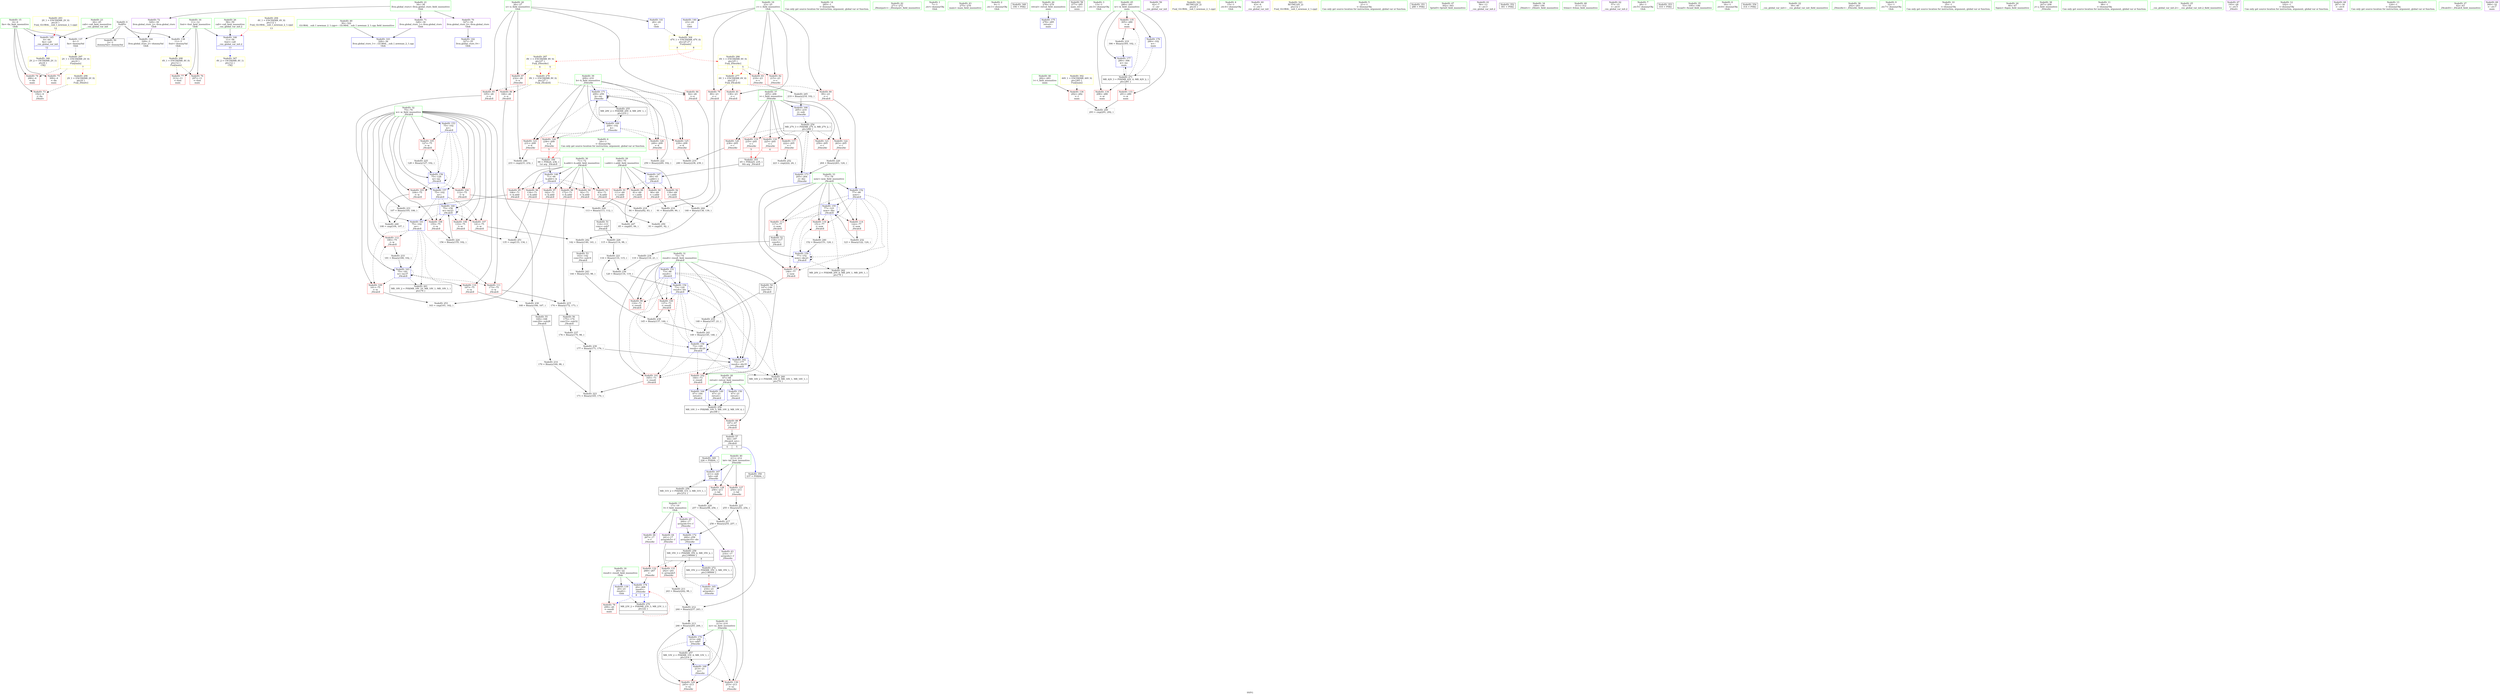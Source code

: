 digraph "SVFG" {
	label="SVFG";

	Node0x556abfb1ab50 [shape=record,color=grey,label="{NodeID: 0\nNullPtr}"];
	Node0x556abfb1ab50 -> Node0x556abfb2d7e0[style=solid];
	Node0x556abfb1ab50 -> Node0x556abfb32f80[style=solid];
	Node0x556abfb1ab50 -> Node0x556abfb33050[style=solid];
	Node0x556abfb1ab50 -> Node0x556abfb33650[style=solid];
	Node0x556abfb51b10 [shape=record,color=yellow,style=double,label="{NodeID: 346\n2V_2 = CSCHI(MR_2V_1)\npts\{6 \}\nCS[]}"];
	Node0x556abfb2cea0 [shape=record,color=red,label="{NodeID: 97\n162\<--71\n\<--k.addr\n_Z4calcll\n}"];
	Node0x556abfb2cea0 -> Node0x556abfb3c060[style=solid];
	Node0x556abfb2a6c0 [shape=record,color=green,label="{NodeID: 14\n285\<--1\n\<--dummyObj\nCan only get source location for instruction, argument, global var or function.}"];
	Node0x556abfb4ceb0 [shape=record,color=yellow,style=double,label="{NodeID: 277\n6V_1 = ENCHI(MR_6V_0)\npts\{25 \}\nFun[_Z4calcll]}"];
	Node0x556abfb4ceb0 -> Node0x556abfb2f030[style=dashed];
	Node0x556abfb4ceb0 -> Node0x556abfb2f100[style=dashed];
	Node0x556abfb4ceb0 -> Node0x556abfb2f1d0[style=dashed];
	Node0x556abfb2c9e0 [shape=record,color=red,label="{NodeID: 111\n173\<--75\n\<--w\n_Z4calcll\n}"];
	Node0x556abfb2c9e0 -> Node0x556abfb38760[style=solid];
	Node0x556abfb2b460 [shape=record,color=green,label="{NodeID: 28\n67\<--68\nretval\<--retval_field_insensitive\n_Z4calcll\n}"];
	Node0x556abfb2b460 -> Node0x556abfb2f780[style=solid];
	Node0x556abfb2b460 -> Node0x556abfb33a90[style=solid];
	Node0x556abfb2b460 -> Node0x556abfb33b60[style=solid];
	Node0x556abfb2b460 -> Node0x556abfb346c0[style=solid];
	Node0x556abfb325c0 [shape=record,color=red,label="{NodeID: 125\n239\<--209\n\<--k\n_Z4workv\n}"];
	Node0x556abfb325c0 -> Node0x556abfb30c60[style=solid];
	Node0x556abfb2c050 [shape=record,color=green,label="{NodeID: 42\n271\<--272\n_Z6outputv\<--_Z6outputv_field_insensitive\n}"];
	Node0x556abfb391e0 [shape=record,color=grey,label="{NodeID: 222\n250 = Binary(249, 102, )\n}"];
	Node0x556abfb391e0 -> Node0x556abfb34c70[style=solid];
	Node0x556abfb33150 [shape=record,color=blue,label="{NodeID: 139\n20\<--21\nresult\<--\nGlob }"];
	Node0x556abfb33150 -> Node0x556abfb4a590[style=dashed];
	Node0x556abfb2dcf0 [shape=record,color=black,label="{NodeID: 56\n175\<--174\nconv33\<--sub32\n_Z4calcll\n}"];
	Node0x556abfb2dcf0 -> Node0x556abfb3a860[style=solid];
	Node0x556abfb3a6e0 [shape=record,color=grey,label="{NodeID: 236\n120 = Binary(116, 119, )\n}"];
	Node0x556abfb3a6e0 -> Node0x556abfb33ea0[style=solid];
	Node0x556abfb33dd0 [shape=record,color=blue,label="{NodeID: 153\n75\<--102\nw\<--\n_Z4calcll\n}"];
	Node0x556abfb33dd0 -> Node0x556abfb2d380[style=dashed];
	Node0x556abfb33dd0 -> Node0x556abfb2d450[style=dashed];
	Node0x556abfb33dd0 -> Node0x556abfb2d520[style=dashed];
	Node0x556abfb33dd0 -> Node0x556abfb34040[style=dashed];
	Node0x556abfb33dd0 -> Node0x556abfb34110[style=dashed];
	Node0x556abfb2e850 [shape=record,color=purple,label="{NodeID: 70\n327\<--34\nllvm.global_ctors_0\<--llvm.global_ctors\nGlob }"];
	Node0x556abfb2e850 -> Node0x556abfb33450[style=solid];
	Node0x556abfb3bbe0 [shape=record,color=grey,label="{NodeID: 250\n93 = cmp(91, 92, )\n}"];
	Node0x556abfb34930 [shape=record,color=blue,label="{NodeID: 167\n211\<--226\nbd\<--call\n_Z4workv\n}"];
	Node0x556abfb34930 -> Node0x556abfb32760[style=dashed];
	Node0x556abfb34930 -> Node0x556abfb32830[style=dashed];
	Node0x556abfb34930 -> Node0x556abfb45b90[style=dashed];
	Node0x556abfb2f440 [shape=record,color=red,label="{NodeID: 84\n82\<--26\n\<--n\n_Z4calcll\n}"];
	Node0x556abfb2f440 -> Node0x556abfb38be0[style=solid];
	Node0x556abfb292b0 [shape=record,color=green,label="{NodeID: 1\n7\<--1\n.str\<--dummyObj\nGlob }"];
	Node0x556abfb51c70 [shape=record,color=yellow,style=double,label="{NodeID: 347\n4V_2 = CSCHI(MR_4V_1)\npts\{12 \}\nCS[]}"];
	Node0x556abfb2cf70 [shape=record,color=red,label="{NodeID: 98\n172\<--71\n\<--k.addr\n_Z4calcll\n}"];
	Node0x556abfb2cf70 -> Node0x556abfb38760[style=solid];
	Node0x556abfb2a7c0 [shape=record,color=green,label="{NodeID: 15\n4\<--6\nfin\<--fin_field_insensitive\nGlob }"];
	Node0x556abfb2a7c0 -> Node0x556abfb2eb50[style=solid];
	Node0x556abfb2a7c0 -> Node0x556abfb2ec20[style=solid];
	Node0x556abfb2a7c0 -> Node0x556abfb2ecf0[style=solid];
	Node0x556abfb2a7c0 -> Node0x556abfb32f80[style=solid];
	Node0x556abfb2a7c0 -> Node0x556abfb33750[style=solid];
	Node0x556abfb4cfc0 [shape=record,color=yellow,style=double,label="{NodeID: 278\n8V_1 = ENCHI(MR_8V_0)\npts\{27 \}\nFun[_Z4calcll]}"];
	Node0x556abfb4cfc0 -> Node0x556abfb2f440[style=dashed];
	Node0x556abfb4cfc0 -> Node0x556abfb2f510[style=dashed];
	Node0x556abfb4cfc0 -> Node0x556abfb2f5e0[style=dashed];
	Node0x556abfb2cab0 [shape=record,color=red,label="{NodeID: 112\n180\<--75\n\<--w\n_Z4calcll\n}"];
	Node0x556abfb2cab0 -> Node0x556abfb3a260[style=solid];
	Node0x556abfb2b530 [shape=record,color=green,label="{NodeID: 29\n69\<--70\ni.addr\<--i.addr_field_insensitive\n_Z4calcll\n}"];
	Node0x556abfb2b530 -> Node0x556abfb2f850[style=solid];
	Node0x556abfb2b530 -> Node0x556abfb2f920[style=solid];
	Node0x556abfb2b530 -> Node0x556abfb2f9f0[style=solid];
	Node0x556abfb2b530 -> Node0x556abfb2fac0[style=solid];
	Node0x556abfb2b530 -> Node0x556abfb338f0[style=solid];
	Node0x556abfb32690 [shape=record,color=red,label="{NodeID: 126\n249\<--209\n\<--k\n_Z4workv\n}"];
	Node0x556abfb32690 -> Node0x556abfb391e0[style=solid];
	Node0x556abfb2c150 [shape=record,color=green,label="{NodeID: 43\n275\<--276\nmain\<--main_field_insensitive\n}"];
	Node0x556abfb39360 [shape=record,color=grey,label="{NodeID: 223\n171 = Binary(165, 170, )\n}"];
	Node0x556abfb39360 -> Node0x556abfb3ab60[style=solid];
	Node0x556abfb33250 [shape=record,color=blue,label="{NodeID: 140\n23\<--24\nc\<--\nGlob }"];
	Node0x556abfb33250 -> Node0x556abfb4e770[style=dashed];
	Node0x556abfb2ddc0 [shape=record,color=black,label="{NodeID: 57\n64\<--187\n_Z4calcll_ret\<--\n_Z4calcll\n|{<s0>4|<s1>5}}"];
	Node0x556abfb2ddc0:s0 -> Node0x556abfb61050[style=solid,color=blue];
	Node0x556abfb2ddc0:s1 -> Node0x556abfb61240[style=solid,color=blue];
	Node0x556abfb3a860 [shape=record,color=grey,label="{NodeID: 237\n176 = Binary(175, 98, )\n}"];
	Node0x556abfb3a860 -> Node0x556abfb3ab60[style=solid];
	Node0x556abfb33ea0 [shape=record,color=blue,label="{NodeID: 154\n73\<--120\nresult\<--div\n_Z4calcll\n}"];
	Node0x556abfb33ea0 -> Node0x556abfb2d040[style=dashed];
	Node0x556abfb33ea0 -> Node0x556abfb2d110[style=dashed];
	Node0x556abfb33ea0 -> Node0x556abfb2d1e0[style=dashed];
	Node0x556abfb33ea0 -> Node0x556abfb2d2b0[style=dashed];
	Node0x556abfb33ea0 -> Node0x556abfb33ea0[style=dashed];
	Node0x556abfb33ea0 -> Node0x556abfb341e0[style=dashed];
	Node0x556abfb33ea0 -> Node0x556abfb34520[style=dashed];
	Node0x556abfb33ea0 -> Node0x556abfb46f90[style=dashed];
	Node0x556abfb2e950 [shape=record,color=purple,label="{NodeID: 71\n328\<--34\nllvm.global_ctors_1\<--llvm.global_ctors\nGlob }"];
	Node0x556abfb2e950 -> Node0x556abfb33550[style=solid];
	Node0x556abfb3bd60 [shape=record,color=grey,label="{NodeID: 251\n135 = cmp(133, 134, )\n}"];
	Node0x556abfb34a00 [shape=record,color=blue,label="{NodeID: 168\n213\<--21\nxs\<--\n_Z4workv\n}"];
	Node0x556abfb34a00 -> Node0x556abfb32900[style=dashed];
	Node0x556abfb34a00 -> Node0x556abfb329d0[style=dashed];
	Node0x556abfb34a00 -> Node0x556abfb34ba0[style=dashed];
	Node0x556abfb34a00 -> Node0x556abfb46090[style=dashed];
	Node0x556abfb2f510 [shape=record,color=red,label="{NodeID: 85\n105\<--26\n\<--n\n_Z4calcll\n}"];
	Node0x556abfb2f510 -> Node0x556abfb39f60[style=solid];
	Node0x556abfb29340 [shape=record,color=green,label="{NodeID: 2\n9\<--1\n.str.1\<--dummyObj\nGlob }"];
	Node0x556abfb60f50 [shape=record,color=black,label="{NodeID: 348\n194 = PHI()\n}"];
	Node0x556abfb2d040 [shape=record,color=red,label="{NodeID: 99\n110\<--73\n\<--result\n_Z4calcll\n}"];
	Node0x556abfb2d040 -> Node0x556abfb39060[style=solid];
	Node0x556abfb2a8c0 [shape=record,color=green,label="{NodeID: 16\n11\<--12\nfout\<--fout_field_insensitive\nGlob }"];
	Node0x556abfb2a8c0 -> Node0x556abfb2edc0[style=solid];
	Node0x556abfb2a8c0 -> Node0x556abfb2ee90[style=solid];
	Node0x556abfb2a8c0 -> Node0x556abfb33050[style=solid];
	Node0x556abfb2a8c0 -> Node0x556abfb33820[style=solid];
	Node0x556abfb2cb80 [shape=record,color=red,label="{NodeID: 113\n117\<--77\n\<--now\n_Z4calcll\n}"];
	Node0x556abfb2cb80 -> Node0x556abfb2d9b0[style=solid];
	Node0x556abfb2b600 [shape=record,color=green,label="{NodeID: 30\n71\<--72\nk.addr\<--k.addr_field_insensitive\n_Z4calcll\n}"];
	Node0x556abfb2b600 -> Node0x556abfb2fb90[style=solid];
	Node0x556abfb2b600 -> Node0x556abfb2fc60[style=solid];
	Node0x556abfb2b600 -> Node0x556abfb2fd30[style=solid];
	Node0x556abfb2b600 -> Node0x556abfb2cdd0[style=solid];
	Node0x556abfb2b600 -> Node0x556abfb2cea0[style=solid];
	Node0x556abfb2b600 -> Node0x556abfb2cf70[style=solid];
	Node0x556abfb2b600 -> Node0x556abfb339c0[style=solid];
	Node0x556abfb4dd10 [shape=record,color=yellow,style=double,label="{NodeID: 293\n2V_1 = ENCHI(MR_2V_0)\npts\{6 \}\nFun[_GLOBAL__sub_I_newman_2_1.cpp]|{<s0>12}}"];
	Node0x556abfb4dd10:s0 -> Node0x556abfb33750[style=dashed,color=red];
	Node0x556abfb30c60 [shape=record,color=grey,label="{NodeID: 210\n240 = Binary(238, 239, )\n}"];
	Node0x556abfb32760 [shape=record,color=red,label="{NodeID: 127\n254\<--211\n\<--bd\n_Z4workv\n}"];
	Node0x556abfb32760 -> Node0x556abfb39960[style=solid];
	Node0x556abfb2c250 [shape=record,color=green,label="{NodeID: 44\n278\<--279\nretval\<--retval_field_insensitive\nmain\n}"];
	Node0x556abfb2c250 -> Node0x556abfb34fb0[style=solid];
	Node0x556abfb394e0 [shape=record,color=grey,label="{NodeID: 224\n156 = Binary(155, 102, )\n}"];
	Node0x556abfb394e0 -> Node0x556abfb34380[style=solid];
	Node0x556abfb33350 [shape=record,color=blue,label="{NodeID: 141\n26\<--24\nn\<--\nGlob }"];
	Node0x556abfb33350 -> Node0x556abfb4e770[style=dashed];
	Node0x556abfb2de90 [shape=record,color=black,label="{NodeID: 58\n277\<--285\nmain_ret\<--\nmain\n}"];
	Node0x556abfb3a9e0 [shape=record,color=grey,label="{NodeID: 238\n145 = Binary(137, 144, )\n}"];
	Node0x556abfb3a9e0 -> Node0x556abfb3ae60[style=solid];
	Node0x556abfb33f70 [shape=record,color=blue,label="{NodeID: 155\n77\<--123\nnow\<--dec\n_Z4calcll\n}"];
	Node0x556abfb33f70 -> Node0x556abfb2cb80[style=dashed];
	Node0x556abfb33f70 -> Node0x556abfb2cc50[style=dashed];
	Node0x556abfb33f70 -> Node0x556abfb31e20[style=dashed];
	Node0x556abfb33f70 -> Node0x556abfb31eb0[style=dashed];
	Node0x556abfb33f70 -> Node0x556abfb33f70[style=dashed];
	Node0x556abfb33f70 -> Node0x556abfb342b0[style=dashed];
	Node0x556abfb33f70 -> Node0x556abfb47990[style=dashed];
	Node0x556abfb2ea50 [shape=record,color=purple,label="{NodeID: 72\n329\<--34\nllvm.global_ctors_2\<--llvm.global_ctors\nGlob }"];
	Node0x556abfb2ea50 -> Node0x556abfb33650[style=solid];
	Node0x556abfb3bee0 [shape=record,color=grey,label="{NodeID: 252\n223 = cmp(222, 24, )\n}"];
	Node0x556abfb34ad0 [shape=record,color=blue,label="{NodeID: 169\n209\<--102\nk\<--\n_Z4workv\n}"];
	Node0x556abfb34ad0 -> Node0x556abfb32420[style=dashed];
	Node0x556abfb34ad0 -> Node0x556abfb324f0[style=dashed];
	Node0x556abfb34ad0 -> Node0x556abfb325c0[style=dashed];
	Node0x556abfb34ad0 -> Node0x556abfb32690[style=dashed];
	Node0x556abfb34ad0 -> Node0x556abfb34c70[style=dashed];
	Node0x556abfb34ad0 -> Node0x556abfb45690[style=dashed];
	Node0x556abfb2f5e0 [shape=record,color=red,label="{NodeID: 86\n166\<--26\n\<--n\n_Z4calcll\n}"];
	Node0x556abfb2f5e0 -> Node0x556abfb39de0[style=solid];
	Node0x556abfb295f0 [shape=record,color=green,label="{NodeID: 3\n13\<--1\n.str.3\<--dummyObj\nGlob }"];
	Node0x556abfb61050 [shape=record,color=black,label="{NodeID: 349\n226 = PHI(64, )\n}"];
	Node0x556abfb61050 -> Node0x556abfb34930[style=solid];
	Node0x556abfb2d110 [shape=record,color=red,label="{NodeID: 100\n137\<--73\n\<--result\n_Z4calcll\n}"];
	Node0x556abfb2d110 -> Node0x556abfb3a9e0[style=solid];
	Node0x556abfb2a9c0 [shape=record,color=green,label="{NodeID: 17\n17\<--19\nf\<--f_field_insensitive\nGlob }"];
	Node0x556abfb2a9c0 -> Node0x556abfb2e2a0[style=solid];
	Node0x556abfb2a9c0 -> Node0x556abfb2e370[style=solid];
	Node0x556abfb2a9c0 -> Node0x556abfb2e440[style=solid];
	Node0x556abfb2a9c0 -> Node0x556abfb2e510[style=solid];
	Node0x556abfb2cc50 [shape=record,color=red,label="{NodeID: 114\n122\<--77\n\<--now\n_Z4calcll\n}"];
	Node0x556abfb2cc50 -> Node0x556abfb3a0e0[style=solid];
	Node0x556abfb2b6d0 [shape=record,color=green,label="{NodeID: 31\n73\<--74\nresult\<--result_field_insensitive\n_Z4calcll\n}"];
	Node0x556abfb2b6d0 -> Node0x556abfb2d040[style=solid];
	Node0x556abfb2b6d0 -> Node0x556abfb2d110[style=solid];
	Node0x556abfb2b6d0 -> Node0x556abfb2d1e0[style=solid];
	Node0x556abfb2b6d0 -> Node0x556abfb2d2b0[style=solid];
	Node0x556abfb2b6d0 -> Node0x556abfb33c30[style=solid];
	Node0x556abfb2b6d0 -> Node0x556abfb33ea0[style=solid];
	Node0x556abfb2b6d0 -> Node0x556abfb341e0[style=solid];
	Node0x556abfb2b6d0 -> Node0x556abfb34520[style=solid];
	Node0x556abfb4de20 [shape=record,color=yellow,style=double,label="{NodeID: 294\n4V_1 = ENCHI(MR_4V_0)\npts\{12 \}\nFun[_GLOBAL__sub_I_newman_2_1.cpp]|{<s0>13}}"];
	Node0x556abfb4de20:s0 -> Node0x556abfb33820[style=dashed,color=red];
	Node0x556abfb38160 [shape=record,color=grey,label="{NodeID: 211\n243 = Binary(242, 98, )\n}"];
	Node0x556abfb38160 -> Node0x556abfb382e0[style=solid];
	Node0x556abfb32830 [shape=record,color=red,label="{NodeID: 128\n256\<--211\n\<--bd\n_Z4workv\n}"];
	Node0x556abfb32830 -> Node0x556abfb39c60[style=solid];
	Node0x556abfb2c320 [shape=record,color=green,label="{NodeID: 45\n280\<--281\nw\<--w_field_insensitive\nmain\n}"];
	Node0x556abfb2c320 -> Node0x556abfb32c40[style=solid];
	Node0x556abfb2c320 -> Node0x556abfb32d10[style=solid];
	Node0x556abfb2c320 -> Node0x556abfb32de0[style=solid];
	Node0x556abfb2c320 -> Node0x556abfb35080[style=solid];
	Node0x556abfb2c320 -> Node0x556abfb35150[style=solid];
	Node0x556abfb39660 [shape=record,color=grey,label="{NodeID: 225\n128 = Binary(127, 102, )\n}"];
	Node0x556abfb39660 -> Node0x556abfb34040[style=solid];
	Node0x556abfb33450 [shape=record,color=blue,label="{NodeID: 142\n327\<--35\nllvm.global_ctors_0\<--\nGlob }"];
	Node0x556abfb2df60 [shape=record,color=purple,label="{NodeID: 59\n42\<--7\n\<--.str\n__cxx_global_var_init\n}"];
	Node0x556abfb501d0 [shape=record,color=yellow,style=double,label="{NodeID: 322\nRETMU(2V_2)\npts\{6 \}\nFun[_GLOBAL__sub_I_newman_2_1.cpp]}"];
	Node0x556abfb3ab60 [shape=record,color=grey,label="{NodeID: 239\n177 = Binary(171, 176, )\n}"];
	Node0x556abfb3ab60 -> Node0x556abfb34520[style=solid];
	Node0x556abfb34040 [shape=record,color=blue,label="{NodeID: 156\n75\<--128\nw\<--inc\n_Z4calcll\n}"];
	Node0x556abfb34040 -> Node0x556abfb2d380[style=dashed];
	Node0x556abfb34040 -> Node0x556abfb2d450[style=dashed];
	Node0x556abfb34040 -> Node0x556abfb2d520[style=dashed];
	Node0x556abfb34040 -> Node0x556abfb34040[style=dashed];
	Node0x556abfb34040 -> Node0x556abfb34110[style=dashed];
	Node0x556abfb2eb50 [shape=record,color=red,label="{NodeID: 73\n192\<--4\n\<--fin\n_Z4initv\n}"];
	Node0x556abfb3c060 [shape=record,color=grey,label="{NodeID: 253\n163 = cmp(161, 162, )\n}"];
	Node0x556abfb34ba0 [shape=record,color=blue,label="{NodeID: 170\n213\<--246\nxs\<--add7\n_Z4workv\n}"];
	Node0x556abfb34ba0 -> Node0x556abfb32900[style=dashed];
	Node0x556abfb34ba0 -> Node0x556abfb329d0[style=dashed];
	Node0x556abfb34ba0 -> Node0x556abfb34ba0[style=dashed];
	Node0x556abfb34ba0 -> Node0x556abfb46090[style=dashed];
	Node0x556abfb2f6b0 [shape=record,color=red,label="{NodeID: 87\n232\<--26\n\<--n\n_Z4workv\n}"];
	Node0x556abfb2f6b0 -> Node0x556abfb3b5e0[style=solid];
	Node0x556abfb29680 [shape=record,color=green,label="{NodeID: 4\n15\<--1\n.str.4\<--dummyObj\nGlob }"];
	Node0x556abfb61240 [shape=record,color=black,label="{NodeID: 350\n237 = PHI(64, )\n}"];
	Node0x556abfb61240 -> Node0x556abfb382e0[style=solid];
	Node0x556abfb2d1e0 [shape=record,color=red,label="{NodeID: 101\n165\<--73\n\<--result\n_Z4calcll\n}"];
	Node0x556abfb2d1e0 -> Node0x556abfb39360[style=solid];
	Node0x556abfb2aac0 [shape=record,color=green,label="{NodeID: 18\n20\<--22\nresult\<--result_field_insensitive\nGlob }"];
	Node0x556abfb2aac0 -> Node0x556abfb2ef60[style=solid];
	Node0x556abfb2aac0 -> Node0x556abfb33150[style=solid];
	Node0x556abfb2aac0 -> Node0x556abfb34ee0[style=solid];
	Node0x556abfb31e20 [shape=record,color=red,label="{NodeID: 115\n146\<--77\n\<--now\n_Z4calcll\n}"];
	Node0x556abfb31e20 -> Node0x556abfb2db50[style=solid];
	Node0x556abfb2b7a0 [shape=record,color=green,label="{NodeID: 32\n75\<--76\nw\<--w_field_insensitive\n_Z4calcll\n}"];
	Node0x556abfb2b7a0 -> Node0x556abfb2d380[style=solid];
	Node0x556abfb2b7a0 -> Node0x556abfb2d450[style=solid];
	Node0x556abfb2b7a0 -> Node0x556abfb2d520[style=solid];
	Node0x556abfb2b7a0 -> Node0x556abfb2c5d0[style=solid];
	Node0x556abfb2b7a0 -> Node0x556abfb2c6a0[style=solid];
	Node0x556abfb2b7a0 -> Node0x556abfb2c770[style=solid];
	Node0x556abfb2b7a0 -> Node0x556abfb2c840[style=solid];
	Node0x556abfb2b7a0 -> Node0x556abfb2c910[style=solid];
	Node0x556abfb2b7a0 -> Node0x556abfb2c9e0[style=solid];
	Node0x556abfb2b7a0 -> Node0x556abfb2cab0[style=solid];
	Node0x556abfb2b7a0 -> Node0x556abfb33dd0[style=solid];
	Node0x556abfb2b7a0 -> Node0x556abfb34040[style=solid];
	Node0x556abfb2b7a0 -> Node0x556abfb34110[style=solid];
	Node0x556abfb2b7a0 -> Node0x556abfb34380[style=solid];
	Node0x556abfb2b7a0 -> Node0x556abfb34450[style=solid];
	Node0x556abfb2b7a0 -> Node0x556abfb345f0[style=solid];
	Node0x556abfb382e0 [shape=record,color=grey,label="{NodeID: 212\n244 = Binary(237, 243, )\n}"];
	Node0x556abfb382e0 -> Node0x556abfb38460[style=solid];
	Node0x556abfb32900 [shape=record,color=red,label="{NodeID: 129\n245\<--213\n\<--xs\n_Z4workv\n}"];
	Node0x556abfb32900 -> Node0x556abfb38460[style=solid];
	Node0x556abfb2c3f0 [shape=record,color=green,label="{NodeID: 46\n282\<--283\nt\<--t_field_insensitive\nmain\n}"];
	Node0x556abfb2c3f0 -> Node0x556abfb32eb0[style=solid];
	Node0x556abfb397e0 [shape=record,color=grey,label="{NodeID: 226\n115 = Binary(114, 98, )\n}"];
	Node0x556abfb397e0 -> Node0x556abfb39060[style=solid];
	Node0x556abfb33550 [shape=record,color=blue,label="{NodeID: 143\n328\<--36\nllvm.global_ctors_1\<--_GLOBAL__sub_I_newman_2_1.cpp\nGlob }"];
	Node0x556abfb2e030 [shape=record,color=purple,label="{NodeID: 60\n43\<--9\n\<--.str.1\n__cxx_global_var_init\n}"];
	Node0x556abfb502e0 [shape=record,color=yellow,style=double,label="{NodeID: 323\nRETMU(4V_2)\npts\{12 \}\nFun[_GLOBAL__sub_I_newman_2_1.cpp]}"];
	Node0x556abfb3ace0 [shape=record,color=grey,label="{NodeID: 240\n152 = Binary(151, 124, )\n}"];
	Node0x556abfb3ace0 -> Node0x556abfb342b0[style=solid];
	Node0x556abfb34110 [shape=record,color=blue,label="{NodeID: 157\n75\<--102\nw\<--\n_Z4calcll\n}"];
	Node0x556abfb34110 -> Node0x556abfb2c5d0[style=dashed];
	Node0x556abfb34110 -> Node0x556abfb2c6a0[style=dashed];
	Node0x556abfb34110 -> Node0x556abfb2c770[style=dashed];
	Node0x556abfb34110 -> Node0x556abfb34380[style=dashed];
	Node0x556abfb34110 -> Node0x556abfb34450[style=dashed];
	Node0x556abfb2ec20 [shape=record,color=red,label="{NodeID: 74\n286\<--4\n\<--fin\nmain\n}"];
	Node0x556abfb45190 [shape=record,color=black,label="{NodeID: 254\nMR_27V_3 = PHI(MR_27V_4, MR_27V_2, )\npts\{206 \}\n}"];
	Node0x556abfb45190 -> Node0x556abfb31f40[style=dashed];
	Node0x556abfb45190 -> Node0x556abfb32010[style=dashed];
	Node0x556abfb45190 -> Node0x556abfb320e0[style=dashed];
	Node0x556abfb45190 -> Node0x556abfb321b0[style=dashed];
	Node0x556abfb45190 -> Node0x556abfb32280[style=dashed];
	Node0x556abfb45190 -> Node0x556abfb32350[style=dashed];
	Node0x556abfb45190 -> Node0x556abfb34e10[style=dashed];
	Node0x556abfb34c70 [shape=record,color=blue,label="{NodeID: 171\n209\<--250\nk\<--inc\n_Z4workv\n}"];
	Node0x556abfb34c70 -> Node0x556abfb32420[style=dashed];
	Node0x556abfb34c70 -> Node0x556abfb324f0[style=dashed];
	Node0x556abfb34c70 -> Node0x556abfb325c0[style=dashed];
	Node0x556abfb34c70 -> Node0x556abfb32690[style=dashed];
	Node0x556abfb34c70 -> Node0x556abfb34c70[style=dashed];
	Node0x556abfb34c70 -> Node0x556abfb45690[style=dashed];
	Node0x556abfb2f780 [shape=record,color=red,label="{NodeID: 88\n187\<--67\n\<--retval\n_Z4calcll\n}"];
	Node0x556abfb2f780 -> Node0x556abfb2ddc0[style=solid];
	Node0x556abfb29740 [shape=record,color=green,label="{NodeID: 5\n21\<--1\n\<--dummyObj\nCan only get source location for instruction, argument, global var or function.}"];
	Node0x556abfb61340 [shape=record,color=black,label="{NodeID: 351\n288 = PHI()\n}"];
	Node0x556abfb2d2b0 [shape=record,color=red,label="{NodeID: 102\n184\<--73\n\<--result\n_Z4calcll\n}"];
	Node0x556abfb2d2b0 -> Node0x556abfb346c0[style=solid];
	Node0x556abfb2abc0 [shape=record,color=green,label="{NodeID: 19\n23\<--25\nc\<--c_field_insensitive\nGlob }"];
	Node0x556abfb2abc0 -> Node0x556abfb2f030[style=solid];
	Node0x556abfb2abc0 -> Node0x556abfb2f100[style=solid];
	Node0x556abfb2abc0 -> Node0x556abfb2f1d0[style=solid];
	Node0x556abfb2abc0 -> Node0x556abfb2f2a0[style=solid];
	Node0x556abfb2abc0 -> Node0x556abfb2f370[style=solid];
	Node0x556abfb2abc0 -> Node0x556abfb33250[style=solid];
	Node0x556abfb31eb0 [shape=record,color=red,label="{NodeID: 116\n151\<--77\n\<--now\n_Z4calcll\n}"];
	Node0x556abfb31eb0 -> Node0x556abfb3ace0[style=solid];
	Node0x556abfb2b870 [shape=record,color=green,label="{NodeID: 33\n77\<--78\nnow\<--now_field_insensitive\n_Z4calcll\n}"];
	Node0x556abfb2b870 -> Node0x556abfb2cb80[style=solid];
	Node0x556abfb2b870 -> Node0x556abfb2cc50[style=solid];
	Node0x556abfb2b870 -> Node0x556abfb31e20[style=solid];
	Node0x556abfb2b870 -> Node0x556abfb31eb0[style=solid];
	Node0x556abfb2b870 -> Node0x556abfb33d00[style=solid];
	Node0x556abfb2b870 -> Node0x556abfb33f70[style=solid];
	Node0x556abfb2b870 -> Node0x556abfb342b0[style=solid];
	Node0x556abfb4e010 [shape=record,color=yellow,style=double,label="{NodeID: 296\n2V_1 = ENCHI(MR_2V_0)\npts\{6 \}\nFun[_Z4initv]}"];
	Node0x556abfb4e010 -> Node0x556abfb2eb50[style=dashed];
	Node0x556abfb38460 [shape=record,color=grey,label="{NodeID: 213\n246 = Binary(245, 244, )\n}"];
	Node0x556abfb38460 -> Node0x556abfb34ba0[style=solid];
	Node0x556abfb329d0 [shape=record,color=red,label="{NodeID: 130\n253\<--213\n\<--xs\n_Z4workv\n}"];
	Node0x556abfb329d0 -> Node0x556abfb39960[style=solid];
	Node0x556abfb2c4c0 [shape=record,color=green,label="{NodeID: 47\n302\<--303\nfprintf\<--fprintf_field_insensitive\n}"];
	Node0x556abfb39960 [shape=record,color=grey,label="{NodeID: 227\n255 = Binary(253, 254, )\n}"];
	Node0x556abfb39960 -> Node0x556abfb38a60[style=solid];
	Node0x556abfb33650 [shape=record,color=blue, style = dotted,label="{NodeID: 144\n329\<--3\nllvm.global_ctors_2\<--dummyVal\nGlob }"];
	Node0x556abfb2e100 [shape=record,color=purple,label="{NodeID: 61\n56\<--13\n\<--.str.3\n__cxx_global_var_init.2\n}"];
	Node0x556abfb3ae60 [shape=record,color=grey,label="{NodeID: 241\n149 = Binary(145, 148, )\n}"];
	Node0x556abfb3ae60 -> Node0x556abfb341e0[style=solid];
	Node0x556abfb341e0 [shape=record,color=blue,label="{NodeID: 158\n73\<--149\nresult\<--div20\n_Z4calcll\n}"];
	Node0x556abfb341e0 -> Node0x556abfb2d110[style=dashed];
	Node0x556abfb341e0 -> Node0x556abfb2d1e0[style=dashed];
	Node0x556abfb341e0 -> Node0x556abfb2d2b0[style=dashed];
	Node0x556abfb341e0 -> Node0x556abfb341e0[style=dashed];
	Node0x556abfb341e0 -> Node0x556abfb34520[style=dashed];
	Node0x556abfb341e0 -> Node0x556abfb46f90[style=dashed];
	Node0x556abfb2ecf0 [shape=record,color=red,label="{NodeID: 75\n309\<--4\n\<--fin\nmain\n}"];
	Node0x556abfb45690 [shape=record,color=black,label="{NodeID: 255\nMR_29V_2 = PHI(MR_29V_4, MR_29V_1, )\npts\{210 \}\n}"];
	Node0x556abfb45690 -> Node0x556abfb34ad0[style=dashed];
	Node0x556abfb34d40 [shape=record,color=blue,label="{NodeID: 172\n260\<--258\narrayidx10\<--div\n_Z4workv\n}"];
	Node0x556abfb34d40 -> Node0x556abfb46590[style=dashed];
	Node0x556abfb2f850 [shape=record,color=red,label="{NodeID: 89\n81\<--69\n\<--i.addr\n_Z4calcll\n}"];
	Node0x556abfb2f850 -> Node0x556abfb3b760[style=solid];
	Node0x556abfb29fe0 [shape=record,color=green,label="{NodeID: 6\n24\<--1\n\<--dummyObj\nCan only get source location for instruction, argument, global var or function.|{<s0>4}}"];
	Node0x556abfb29fe0:s0 -> Node0x556abfb61950[style=solid,color=red];
	Node0x556abfb61410 [shape=record,color=black,label="{NodeID: 352\n301 = PHI()\n}"];
	Node0x556abfb2d380 [shape=record,color=red,label="{NodeID: 103\n104\<--75\n\<--w\n_Z4calcll\n}"];
	Node0x556abfb2d380 -> Node0x556abfb3b8e0[style=solid];
	Node0x556abfb2acc0 [shape=record,color=green,label="{NodeID: 20\n26\<--27\nn\<--n_field_insensitive\nGlob }"];
	Node0x556abfb2acc0 -> Node0x556abfb2f440[style=solid];
	Node0x556abfb2acc0 -> Node0x556abfb2f510[style=solid];
	Node0x556abfb2acc0 -> Node0x556abfb2f5e0[style=solid];
	Node0x556abfb2acc0 -> Node0x556abfb2f6b0[style=solid];
	Node0x556abfb2acc0 -> Node0x556abfb33350[style=solid];
	Node0x556abfb31f40 [shape=record,color=red,label="{NodeID: 117\n222\<--205\n\<--i\n_Z4workv\n}"];
	Node0x556abfb31f40 -> Node0x556abfb3bee0[style=solid];
	Node0x556abfb2b940 [shape=record,color=green,label="{NodeID: 34\n189\<--190\n_Z4initv\<--_Z4initv_field_insensitive\n}"];
	Node0x556abfb4e120 [shape=record,color=yellow,style=double,label="{NodeID: 297\n2V_1 = ENCHI(MR_2V_0)\npts\{6 \}\nFun[main]|{|<s2>7}}"];
	Node0x556abfb4e120 -> Node0x556abfb2ec20[style=dashed];
	Node0x556abfb4e120 -> Node0x556abfb2ecf0[style=dashed];
	Node0x556abfb4e120:s2 -> Node0x556abfb4e010[style=dashed,color=red];
	Node0x556abfb385e0 [shape=record,color=grey,label="{NodeID: 214\n170 = Binary(169, 98, )\n}"];
	Node0x556abfb385e0 -> Node0x556abfb39360[style=solid];
	Node0x556abfb32aa0 [shape=record,color=red,label="{NodeID: 131\n242\<--241\n\<--arrayidx5\n_Z4workv\n}"];
	Node0x556abfb32aa0 -> Node0x556abfb38160[style=solid];
	Node0x556abfb2d5e0 [shape=record,color=green,label="{NodeID: 48\n311\<--312\nfclose\<--fclose_field_insensitive\n}"];
	Node0x556abfb39ae0 [shape=record,color=grey,label="{NodeID: 228\n113 = Binary(111, 112, )\n}"];
	Node0x556abfb39ae0 -> Node0x556abfb2d8e0[style=solid];
	Node0x556abfb33750 [shape=record,color=blue,label="{NodeID: 145\n4\<--44\nfin\<--call\n__cxx_global_var_init\n|{<s0>12}}"];
	Node0x556abfb33750:s0 -> Node0x556abfb51b10[style=dashed,color=blue];
	Node0x556abfb2e1d0 [shape=record,color=purple,label="{NodeID: 62\n57\<--15\n\<--.str.4\n__cxx_global_var_init.2\n}"];
	Node0x556abfb3afe0 [shape=record,color=grey,label="{NodeID: 242\n142 = Binary(140, 141, )\n}"];
	Node0x556abfb3afe0 -> Node0x556abfb2da80[style=solid];
	Node0x556abfb342b0 [shape=record,color=blue,label="{NodeID: 159\n77\<--152\nnow\<--dec21\n_Z4calcll\n}"];
	Node0x556abfb342b0 -> Node0x556abfb31e20[style=dashed];
	Node0x556abfb342b0 -> Node0x556abfb31eb0[style=dashed];
	Node0x556abfb342b0 -> Node0x556abfb342b0[style=dashed];
	Node0x556abfb342b0 -> Node0x556abfb47990[style=dashed];
	Node0x556abfb2edc0 [shape=record,color=red,label="{NodeID: 76\n297\<--11\n\<--fout\nmain\n}"];
	Node0x556abfb45b90 [shape=record,color=black,label="{NodeID: 256\nMR_31V_2 = PHI(MR_31V_3, MR_31V_1, )\npts\{212 \}\n}"];
	Node0x556abfb45b90 -> Node0x556abfb34930[style=dashed];
	Node0x556abfb34e10 [shape=record,color=blue,label="{NodeID: 173\n205\<--264\ni\<--dec\n_Z4workv\n}"];
	Node0x556abfb34e10 -> Node0x556abfb45190[style=dashed];
	Node0x556abfb2f920 [shape=record,color=red,label="{NodeID: 90\n90\<--69\n\<--i.addr\n_Z4calcll\n}"];
	Node0x556abfb2f920 -> Node0x556abfb388e0[style=solid];
	Node0x556abfb2a070 [shape=record,color=green,label="{NodeID: 7\n28\<--1\n.str.5\<--dummyObj\nGlob }"];
	Node0x556abfb614e0 [shape=record,color=black,label="{NodeID: 353\n310 = PHI()\n}"];
	Node0x556abfb4a590 [shape=record,color=black,label="{NodeID: 270\nMR_23V_2 = PHI(MR_23V_3, MR_23V_1, )\npts\{22 \}\n|{<s0>8}}"];
	Node0x556abfb4a590:s0 -> Node0x556abfb34ee0[style=dashed,color=red];
	Node0x556abfb2d450 [shape=record,color=red,label="{NodeID: 104\n112\<--75\n\<--w\n_Z4calcll\n}"];
	Node0x556abfb2d450 -> Node0x556abfb39ae0[style=solid];
	Node0x556abfb2adc0 [shape=record,color=green,label="{NodeID: 21\n34\<--38\nllvm.global_ctors\<--llvm.global_ctors_field_insensitive\nGlob }"];
	Node0x556abfb2adc0 -> Node0x556abfb2e850[style=solid];
	Node0x556abfb2adc0 -> Node0x556abfb2e950[style=solid];
	Node0x556abfb2adc0 -> Node0x556abfb2ea50[style=solid];
	Node0x556abfb32010 [shape=record,color=red,label="{NodeID: 118\n225\<--205\n\<--i\n_Z4workv\n|{<s0>4}}"];
	Node0x556abfb32010:s0 -> Node0x556abfb61680[style=solid,color=red];
	Node0x556abfb2ba40 [shape=record,color=green,label="{NodeID: 35\n195\<--196\nfscanf\<--fscanf_field_insensitive\n}"];
	Node0x556abfb4e230 [shape=record,color=yellow,style=double,label="{NodeID: 298\n4V_1 = ENCHI(MR_4V_0)\npts\{12 \}\nFun[main]}"];
	Node0x556abfb4e230 -> Node0x556abfb2edc0[style=dashed];
	Node0x556abfb4e230 -> Node0x556abfb2ee90[style=dashed];
	Node0x556abfb38760 [shape=record,color=grey,label="{NodeID: 215\n174 = Binary(172, 173, )\n}"];
	Node0x556abfb38760 -> Node0x556abfb2dcf0[style=solid];
	Node0x556abfb32b70 [shape=record,color=red,label="{NodeID: 132\n268\<--267\n\<--\n_Z4workv\n}"];
	Node0x556abfb32b70 -> Node0x556abfb34ee0[style=solid];
	Node0x556abfb2d6e0 [shape=record,color=green,label="{NodeID: 49\n36\<--322\n_GLOBAL__sub_I_newman_2_1.cpp\<--_GLOBAL__sub_I_newman_2_1.cpp_field_insensitive\n}"];
	Node0x556abfb2d6e0 -> Node0x556abfb33550[style=solid];
	Node0x556abfb39c60 [shape=record,color=grey,label="{NodeID: 229\n257 = Binary(98, 256, )\n}"];
	Node0x556abfb39c60 -> Node0x556abfb38a60[style=solid];
	Node0x556abfb33820 [shape=record,color=blue,label="{NodeID: 146\n11\<--58\nfout\<--call\n__cxx_global_var_init.2\n|{<s0>13}}"];
	Node0x556abfb33820:s0 -> Node0x556abfb51c70[style=dashed,color=blue];
	Node0x556abfb2e2a0 [shape=record,color=purple,label="{NodeID: 63\n216\<--17\narrayidx\<--f\n_Z4workv\n}"];
	Node0x556abfb2e2a0 -> Node0x556abfb34790[style=solid];
	Node0x556abfb3b160 [shape=record,color=grey,label="{NodeID: 243\n144 = Binary(143, 98, )\n}"];
	Node0x556abfb3b160 -> Node0x556abfb3a9e0[style=solid];
	Node0x556abfb34380 [shape=record,color=blue,label="{NodeID: 160\n75\<--156\nw\<--inc23\n_Z4calcll\n}"];
	Node0x556abfb34380 -> Node0x556abfb2c5d0[style=dashed];
	Node0x556abfb34380 -> Node0x556abfb2c6a0[style=dashed];
	Node0x556abfb34380 -> Node0x556abfb2c770[style=dashed];
	Node0x556abfb34380 -> Node0x556abfb34380[style=dashed];
	Node0x556abfb34380 -> Node0x556abfb34450[style=dashed];
	Node0x556abfb2ee90 [shape=record,color=red,label="{NodeID: 77\n313\<--11\n\<--fout\nmain\n}"];
	Node0x556abfb46090 [shape=record,color=black,label="{NodeID: 257\nMR_33V_2 = PHI(MR_33V_4, MR_33V_1, )\npts\{214 \}\n}"];
	Node0x556abfb46090 -> Node0x556abfb34a00[style=dashed];
	Node0x556abfb34ee0 [shape=record,color=blue,label="{NodeID: 174\n20\<--268\nresult\<--\n_Z4workv\n|{<s0>8|<s1>8}}"];
	Node0x556abfb34ee0:s0 -> Node0x556abfb2ef60[style=dashed,color=blue];
	Node0x556abfb34ee0:s1 -> Node0x556abfb4a590[style=dashed,color=blue];
	Node0x556abfb2f9f0 [shape=record,color=red,label="{NodeID: 91\n111\<--69\n\<--i.addr\n_Z4calcll\n}"];
	Node0x556abfb2f9f0 -> Node0x556abfb39ae0[style=solid];
	Node0x556abfb2a100 [shape=record,color=green,label="{NodeID: 8\n30\<--1\n.str.6\<--dummyObj\nGlob }"];
	Node0x556abfb615b0 [shape=record,color=black,label="{NodeID: 354\n314 = PHI()\n}"];
	Node0x556abfb4aa90 [shape=record,color=black,label="{NodeID: 271\nMR_42V_3 = PHI(MR_42V_4, MR_42V_2, )\npts\{281 \}\n}"];
	Node0x556abfb4aa90 -> Node0x556abfb32c40[style=dashed];
	Node0x556abfb4aa90 -> Node0x556abfb32d10[style=dashed];
	Node0x556abfb4aa90 -> Node0x556abfb32de0[style=dashed];
	Node0x556abfb4aa90 -> Node0x556abfb35150[style=dashed];
	Node0x556abfb2d520 [shape=record,color=red,label="{NodeID: 105\n127\<--75\n\<--w\n_Z4calcll\n}"];
	Node0x556abfb2d520 -> Node0x556abfb39660[style=solid];
	Node0x556abfb2aec0 [shape=record,color=green,label="{NodeID: 22\n39\<--40\n__cxx_global_var_init\<--__cxx_global_var_init_field_insensitive\n}"];
	Node0x556abfb320e0 [shape=record,color=red,label="{NodeID: 119\n235\<--205\n\<--i\n_Z4workv\n|{<s0>5}}"];
	Node0x556abfb320e0:s0 -> Node0x556abfb61680[style=solid,color=red];
	Node0x556abfb2bb40 [shape=record,color=green,label="{NodeID: 36\n202\<--203\n_Z4workv\<--_Z4workv_field_insensitive\n}"];
	Node0x556abfb388e0 [shape=record,color=grey,label="{NodeID: 216\n91 = Binary(89, 90, )\n}"];
	Node0x556abfb388e0 -> Node0x556abfb3bbe0[style=solid];
	Node0x556abfb32c40 [shape=record,color=red,label="{NodeID: 133\n291\<--280\n\<--w\nmain\n}"];
	Node0x556abfb32c40 -> Node0x556abfb3ba60[style=solid];
	Node0x556abfb2d7e0 [shape=record,color=black,label="{NodeID: 50\n2\<--3\ndummyVal\<--dummyVal\n}"];
	Node0x556abfb39de0 [shape=record,color=grey,label="{NodeID: 230\n168 = Binary(166, 167, )\n}"];
	Node0x556abfb39de0 -> Node0x556abfb2dc20[style=solid];
	Node0x556abfb338f0 [shape=record,color=blue,label="{NodeID: 147\n69\<--65\ni.addr\<--i\n_Z4calcll\n}"];
	Node0x556abfb338f0 -> Node0x556abfb2f850[style=dashed];
	Node0x556abfb338f0 -> Node0x556abfb2f920[style=dashed];
	Node0x556abfb338f0 -> Node0x556abfb2f9f0[style=dashed];
	Node0x556abfb338f0 -> Node0x556abfb2fac0[style=dashed];
	Node0x556abfb2e370 [shape=record,color=purple,label="{NodeID: 64\n241\<--17\narrayidx5\<--f\n_Z4workv\n}"];
	Node0x556abfb2e370 -> Node0x556abfb32aa0[style=solid];
	Node0x556abfb3b2e0 [shape=record,color=grey,label="{NodeID: 244\n140 = Binary(138, 139, )\n}"];
	Node0x556abfb3b2e0 -> Node0x556abfb3afe0[style=solid];
	Node0x556abfb34450 [shape=record,color=blue,label="{NodeID: 161\n75\<--102\nw\<--\n_Z4calcll\n}"];
	Node0x556abfb34450 -> Node0x556abfb2c840[style=dashed];
	Node0x556abfb34450 -> Node0x556abfb2c910[style=dashed];
	Node0x556abfb34450 -> Node0x556abfb2c9e0[style=dashed];
	Node0x556abfb34450 -> Node0x556abfb2cab0[style=dashed];
	Node0x556abfb34450 -> Node0x556abfb345f0[style=dashed];
	Node0x556abfb34450 -> Node0x556abfb47490[style=dashed];
	Node0x556abfb2ef60 [shape=record,color=red,label="{NodeID: 78\n299\<--20\n\<--result\nmain\n}"];
	Node0x556abfb46590 [shape=record,color=black,label="{NodeID: 258\nMR_35V_3 = PHI(MR_35V_4, MR_35V_2, )\npts\{190000 \}\n|{|<s3>8}}"];
	Node0x556abfb46590 -> Node0x556abfb32aa0[style=dashed];
	Node0x556abfb46590 -> Node0x556abfb32b70[style=dashed];
	Node0x556abfb46590 -> Node0x556abfb34d40[style=dashed];
	Node0x556abfb46590:s3 -> Node0x556abfb4af90[style=dashed,color=blue];
	Node0x556abfb34fb0 [shape=record,color=blue,label="{NodeID: 175\n278\<--285\nretval\<--\nmain\n}"];
	Node0x556abfb2fac0 [shape=record,color=red,label="{NodeID: 92\n139\<--69\n\<--i.addr\n_Z4calcll\n}"];
	Node0x556abfb2fac0 -> Node0x556abfb3b2e0[style=solid];
	Node0x556abfb2a1c0 [shape=record,color=green,label="{NodeID: 9\n32\<--1\n.str.7\<--dummyObj\nGlob }"];
	Node0x556abfb61680 [shape=record,color=black,label="{NodeID: 355\n65 = PHI(225, 235, )\n0th arg _Z4calcll }"];
	Node0x556abfb61680 -> Node0x556abfb338f0[style=solid];
	Node0x556abfb4af90 [shape=record,color=black,label="{NodeID: 272\nMR_35V_2 = PHI(MR_35V_3, MR_35V_1, )\npts\{190000 \}\n|{<s0>8}}"];
	Node0x556abfb4af90:s0 -> Node0x556abfb34790[style=dashed,color=red];
	Node0x556abfb2c5d0 [shape=record,color=red,label="{NodeID: 106\n133\<--75\n\<--w\n_Z4calcll\n}"];
	Node0x556abfb2c5d0 -> Node0x556abfb3bd60[style=solid];
	Node0x556abfb2afc0 [shape=record,color=green,label="{NodeID: 23\n44\<--45\ncall\<--call_field_insensitive\n__cxx_global_var_init\n}"];
	Node0x556abfb2afc0 -> Node0x556abfb33750[style=solid];
	Node0x556abfb4d6f0 [shape=record,color=yellow,style=double,label="{NodeID: 286\n6V_1 = ENCHI(MR_6V_0)\npts\{25 \}\nFun[_Z4workv]|{|<s2>4|<s3>5}}"];
	Node0x556abfb4d6f0 -> Node0x556abfb2f2a0[style=dashed];
	Node0x556abfb4d6f0 -> Node0x556abfb2f370[style=dashed];
	Node0x556abfb4d6f0:s2 -> Node0x556abfb4ceb0[style=dashed,color=red];
	Node0x556abfb4d6f0:s3 -> Node0x556abfb4ceb0[style=dashed,color=red];
	Node0x556abfb321b0 [shape=record,color=red,label="{NodeID: 120\n238\<--205\n\<--i\n_Z4workv\n}"];
	Node0x556abfb321b0 -> Node0x556abfb30c60[style=solid];
	Node0x556abfb2bc40 [shape=record,color=green,label="{NodeID: 37\n205\<--206\ni\<--i_field_insensitive\n_Z4workv\n}"];
	Node0x556abfb2bc40 -> Node0x556abfb31f40[style=solid];
	Node0x556abfb2bc40 -> Node0x556abfb32010[style=solid];
	Node0x556abfb2bc40 -> Node0x556abfb320e0[style=solid];
	Node0x556abfb2bc40 -> Node0x556abfb321b0[style=solid];
	Node0x556abfb2bc40 -> Node0x556abfb32280[style=solid];
	Node0x556abfb2bc40 -> Node0x556abfb32350[style=solid];
	Node0x556abfb2bc40 -> Node0x556abfb34860[style=solid];
	Node0x556abfb2bc40 -> Node0x556abfb34e10[style=solid];
	Node0x556abfb38a60 [shape=record,color=grey,label="{NodeID: 217\n258 = Binary(255, 257, )\n}"];
	Node0x556abfb38a60 -> Node0x556abfb34d40[style=solid];
	Node0x556abfb32d10 [shape=record,color=red,label="{NodeID: 134\n298\<--280\n\<--w\nmain\n}"];
	Node0x556abfb2d8e0 [shape=record,color=black,label="{NodeID: 51\n114\<--113\nconv\<--sub7\n_Z4calcll\n}"];
	Node0x556abfb2d8e0 -> Node0x556abfb397e0[style=solid];
	Node0x556abfb39f60 [shape=record,color=grey,label="{NodeID: 231\n107 = Binary(105, 106, )\n}"];
	Node0x556abfb39f60 -> Node0x556abfb3b8e0[style=solid];
	Node0x556abfb339c0 [shape=record,color=blue,label="{NodeID: 148\n71\<--66\nk.addr\<--k\n_Z4calcll\n}"];
	Node0x556abfb339c0 -> Node0x556abfb2fb90[style=dashed];
	Node0x556abfb339c0 -> Node0x556abfb2fc60[style=dashed];
	Node0x556abfb339c0 -> Node0x556abfb2fd30[style=dashed];
	Node0x556abfb339c0 -> Node0x556abfb2cdd0[style=dashed];
	Node0x556abfb339c0 -> Node0x556abfb2cea0[style=dashed];
	Node0x556abfb339c0 -> Node0x556abfb2cf70[style=dashed];
	Node0x556abfb2e440 [shape=record,color=purple,label="{NodeID: 65\n260\<--17\narrayidx10\<--f\n_Z4workv\n}"];
	Node0x556abfb2e440 -> Node0x556abfb34d40[style=solid];
	Node0x556abfb3b460 [shape=record,color=grey,label="{NodeID: 245\n219 = Binary(218, 102, )\n}"];
	Node0x556abfb3b460 -> Node0x556abfb34860[style=solid];
	Node0x556abfb34520 [shape=record,color=blue,label="{NodeID: 162\n73\<--177\nresult\<--div35\n_Z4calcll\n}"];
	Node0x556abfb34520 -> Node0x556abfb2d1e0[style=dashed];
	Node0x556abfb34520 -> Node0x556abfb2d2b0[style=dashed];
	Node0x556abfb34520 -> Node0x556abfb34520[style=dashed];
	Node0x556abfb34520 -> Node0x556abfb46f90[style=dashed];
	Node0x556abfb2f030 [shape=record,color=red,label="{NodeID: 79\n89\<--23\n\<--c\n_Z4calcll\n}"];
	Node0x556abfb2f030 -> Node0x556abfb388e0[style=solid];
	Node0x556abfb46a90 [shape=record,color=black,label="{NodeID: 259\nMR_10V_3 = PHI(MR_10V_5, MR_10V_2, MR_10V_4, )\npts\{68 \}\n}"];
	Node0x556abfb46a90 -> Node0x556abfb2f780[style=dashed];
	Node0x556abfb35080 [shape=record,color=blue,label="{NodeID: 176\n280\<--102\nw\<--\nmain\n}"];
	Node0x556abfb35080 -> Node0x556abfb4aa90[style=dashed];
	Node0x556abfb2fb90 [shape=record,color=red,label="{NodeID: 93\n83\<--71\n\<--k.addr\n_Z4calcll\n}"];
	Node0x556abfb2fb90 -> Node0x556abfb38be0[style=solid];
	Node0x556abfb2a2c0 [shape=record,color=green,label="{NodeID: 10\n35\<--1\n\<--dummyObj\nCan only get source location for instruction, argument, global var or function.}"];
	Node0x556abfb61950 [shape=record,color=black,label="{NodeID: 356\n66 = PHI(24, 236, )\n1st arg _Z4calcll }"];
	Node0x556abfb61950 -> Node0x556abfb339c0[style=solid];
	Node0x556abfb2c6a0 [shape=record,color=red,label="{NodeID: 107\n141\<--75\n\<--w\n_Z4calcll\n}"];
	Node0x556abfb2c6a0 -> Node0x556abfb3afe0[style=solid];
	Node0x556abfb2b090 [shape=record,color=green,label="{NodeID: 24\n46\<--47\nfopen\<--fopen_field_insensitive\n}"];
	Node0x556abfb4d7d0 [shape=record,color=yellow,style=double,label="{NodeID: 287\n8V_1 = ENCHI(MR_8V_0)\npts\{27 \}\nFun[_Z4workv]|{|<s1>4|<s2>5}}"];
	Node0x556abfb4d7d0 -> Node0x556abfb2f6b0[style=dashed];
	Node0x556abfb4d7d0:s1 -> Node0x556abfb4cfc0[style=dashed,color=red];
	Node0x556abfb4d7d0:s2 -> Node0x556abfb4cfc0[style=dashed,color=red];
	Node0x556abfb32280 [shape=record,color=red,label="{NodeID: 121\n259\<--205\n\<--i\n_Z4workv\n}"];
	Node0x556abfb2bd10 [shape=record,color=green,label="{NodeID: 38\n207\<--208\nj\<--j_field_insensitive\n_Z4workv\n}"];
	Node0x556abfb38be0 [shape=record,color=grey,label="{NodeID: 218\n84 = Binary(82, 83, )\n}"];
	Node0x556abfb38be0 -> Node0x556abfb3b760[style=solid];
	Node0x556abfb32de0 [shape=record,color=red,label="{NodeID: 135\n305\<--280\n\<--w\nmain\n}"];
	Node0x556abfb32de0 -> Node0x556abfb38d60[style=solid];
	Node0x556abfb2d9b0 [shape=record,color=black,label="{NodeID: 52\n118\<--117\nconv8\<--\n_Z4calcll\n}"];
	Node0x556abfb2d9b0 -> Node0x556abfb3a3e0[style=solid];
	Node0x556abfb3a0e0 [shape=record,color=grey,label="{NodeID: 232\n123 = Binary(122, 124, )\n}"];
	Node0x556abfb3a0e0 -> Node0x556abfb33f70[style=solid];
	Node0x556abfb33a90 [shape=record,color=blue,label="{NodeID: 149\n67\<--21\nretval\<--\n_Z4calcll\n}"];
	Node0x556abfb33a90 -> Node0x556abfb46a90[style=dashed];
	Node0x556abfb2e510 [shape=record,color=purple,label="{NodeID: 66\n267\<--17\n\<--f\n_Z4workv\n}"];
	Node0x556abfb2e510 -> Node0x556abfb32b70[style=solid];
	Node0x556abfb3b5e0 [shape=record,color=grey,label="{NodeID: 246\n233 = cmp(231, 232, )\n}"];
	Node0x556abfb345f0 [shape=record,color=blue,label="{NodeID: 163\n75\<--181\nw\<--inc37\n_Z4calcll\n}"];
	Node0x556abfb345f0 -> Node0x556abfb2c840[style=dashed];
	Node0x556abfb345f0 -> Node0x556abfb2c910[style=dashed];
	Node0x556abfb345f0 -> Node0x556abfb2c9e0[style=dashed];
	Node0x556abfb345f0 -> Node0x556abfb2cab0[style=dashed];
	Node0x556abfb345f0 -> Node0x556abfb345f0[style=dashed];
	Node0x556abfb345f0 -> Node0x556abfb47490[style=dashed];
	Node0x556abfb2f100 [shape=record,color=red,label="{NodeID: 80\n99\<--23\n\<--c\n_Z4calcll\n}"];
	Node0x556abfb2f100 -> Node0x556abfb33d00[style=solid];
	Node0x556abfb46f90 [shape=record,color=black,label="{NodeID: 260\nMR_16V_2 = PHI(MR_16V_8, MR_16V_1, MR_16V_1, )\npts\{74 \}\n}"];
	Node0x556abfb35150 [shape=record,color=blue,label="{NodeID: 177\n280\<--306\nw\<--inc\nmain\n}"];
	Node0x556abfb35150 -> Node0x556abfb4aa90[style=dashed];
	Node0x556abfb2fc60 [shape=record,color=red,label="{NodeID: 94\n92\<--71\n\<--k.addr\n_Z4calcll\n}"];
	Node0x556abfb2fc60 -> Node0x556abfb3bbe0[style=solid];
	Node0x556abfb2a3c0 [shape=record,color=green,label="{NodeID: 11\n98\<--1\n\<--dummyObj\nCan only get source location for instruction, argument, global var or function.}"];
	Node0x556abfb2c770 [shape=record,color=red,label="{NodeID: 108\n155\<--75\n\<--w\n_Z4calcll\n}"];
	Node0x556abfb2c770 -> Node0x556abfb394e0[style=solid];
	Node0x556abfb2b190 [shape=record,color=green,label="{NodeID: 25\n53\<--54\n__cxx_global_var_init.2\<--__cxx_global_var_init.2_field_insensitive\n}"];
	Node0x556abfb32350 [shape=record,color=red,label="{NodeID: 122\n263\<--205\n\<--i\n_Z4workv\n}"];
	Node0x556abfb32350 -> Node0x556abfb38ee0[style=solid];
	Node0x556abfb2bde0 [shape=record,color=green,label="{NodeID: 39\n209\<--210\nk\<--k_field_insensitive\n_Z4workv\n}"];
	Node0x556abfb2bde0 -> Node0x556abfb32420[style=solid];
	Node0x556abfb2bde0 -> Node0x556abfb324f0[style=solid];
	Node0x556abfb2bde0 -> Node0x556abfb325c0[style=solid];
	Node0x556abfb2bde0 -> Node0x556abfb32690[style=solid];
	Node0x556abfb2bde0 -> Node0x556abfb34ad0[style=solid];
	Node0x556abfb2bde0 -> Node0x556abfb34c70[style=solid];
	Node0x556abfb4e5b0 [shape=record,color=yellow,style=double,label="{NodeID: 302\n44V_1 = ENCHI(MR_44V_0)\npts\{283 \}\nFun[main]}"];
	Node0x556abfb4e5b0 -> Node0x556abfb32eb0[style=dashed];
	Node0x556abfb38d60 [shape=record,color=grey,label="{NodeID: 219\n306 = Binary(305, 102, )\n}"];
	Node0x556abfb38d60 -> Node0x556abfb35150[style=solid];
	Node0x556abfb32eb0 [shape=record,color=red,label="{NodeID: 136\n292\<--282\n\<--t\nmain\n}"];
	Node0x556abfb32eb0 -> Node0x556abfb3ba60[style=solid];
	Node0x556abfb2da80 [shape=record,color=black,label="{NodeID: 53\n143\<--142\nconv15\<--sub14\n_Z4calcll\n}"];
	Node0x556abfb2da80 -> Node0x556abfb3b160[style=solid];
	Node0x556abfb3a260 [shape=record,color=grey,label="{NodeID: 233\n181 = Binary(180, 102, )\n}"];
	Node0x556abfb3a260 -> Node0x556abfb345f0[style=solid];
	Node0x556abfb33b60 [shape=record,color=blue,label="{NodeID: 150\n67\<--21\nretval\<--\n_Z4calcll\n}"];
	Node0x556abfb33b60 -> Node0x556abfb46a90[style=dashed];
	Node0x556abfb2e5e0 [shape=record,color=purple,label="{NodeID: 67\n193\<--28\n\<--.str.5\n_Z4initv\n}"];
	Node0x556abfb3b760 [shape=record,color=grey,label="{NodeID: 247\n85 = cmp(81, 84, )\n}"];
	Node0x556abfb346c0 [shape=record,color=blue,label="{NodeID: 164\n67\<--184\nretval\<--\n_Z4calcll\n}"];
	Node0x556abfb346c0 -> Node0x556abfb46a90[style=dashed];
	Node0x556abfb2f1d0 [shape=record,color=red,label="{NodeID: 81\n138\<--23\n\<--c\n_Z4calcll\n}"];
	Node0x556abfb2f1d0 -> Node0x556abfb3b2e0[style=solid];
	Node0x556abfb47490 [shape=record,color=black,label="{NodeID: 261\nMR_18V_2 = PHI(MR_18V_10, MR_18V_1, MR_18V_1, )\npts\{76 \}\n}"];
	Node0x556abfb2fd30 [shape=record,color=red,label="{NodeID: 95\n106\<--71\n\<--k.addr\n_Z4calcll\n}"];
	Node0x556abfb2fd30 -> Node0x556abfb39f60[style=solid];
	Node0x556abfb2a4c0 [shape=record,color=green,label="{NodeID: 12\n102\<--1\n\<--dummyObj\nCan only get source location for instruction, argument, global var or function.}"];
	Node0x556abfb2c840 [shape=record,color=red,label="{NodeID: 109\n161\<--75\n\<--w\n_Z4calcll\n}"];
	Node0x556abfb2c840 -> Node0x556abfb3c060[style=solid];
	Node0x556abfb2b290 [shape=record,color=green,label="{NodeID: 26\n58\<--59\ncall\<--call_field_insensitive\n__cxx_global_var_init.2\n}"];
	Node0x556abfb2b290 -> Node0x556abfb33820[style=solid];
	Node0x556abfb32420 [shape=record,color=red,label="{NodeID: 123\n231\<--209\n\<--k\n_Z4workv\n}"];
	Node0x556abfb32420 -> Node0x556abfb3b5e0[style=solid];
	Node0x556abfb2beb0 [shape=record,color=green,label="{NodeID: 40\n211\<--212\nbd\<--bd_field_insensitive\n_Z4workv\n}"];
	Node0x556abfb2beb0 -> Node0x556abfb32760[style=solid];
	Node0x556abfb2beb0 -> Node0x556abfb32830[style=solid];
	Node0x556abfb2beb0 -> Node0x556abfb34930[style=solid];
	Node0x556abfb38ee0 [shape=record,color=grey,label="{NodeID: 220\n264 = Binary(263, 124, )\n}"];
	Node0x556abfb38ee0 -> Node0x556abfb34e10[style=solid];
	Node0x556abfb32f80 [shape=record,color=blue, style = dotted,label="{NodeID: 137\n4\<--3\nfin\<--dummyVal\nGlob }"];
	Node0x556abfb32f80 -> Node0x556abfb4e120[style=dashed];
	Node0x556abfb2db50 [shape=record,color=black,label="{NodeID: 54\n147\<--146\nconv18\<--\n_Z4calcll\n}"];
	Node0x556abfb2db50 -> Node0x556abfb3a560[style=solid];
	Node0x556abfb3a3e0 [shape=record,color=grey,label="{NodeID: 234\n119 = Binary(118, 21, )\n}"];
	Node0x556abfb3a3e0 -> Node0x556abfb3a6e0[style=solid];
	Node0x556abfb33c30 [shape=record,color=blue,label="{NodeID: 151\n73\<--98\nresult\<--\n_Z4calcll\n}"];
	Node0x556abfb33c30 -> Node0x556abfb2d040[style=dashed];
	Node0x556abfb33c30 -> Node0x556abfb2d110[style=dashed];
	Node0x556abfb33c30 -> Node0x556abfb2d1e0[style=dashed];
	Node0x556abfb33c30 -> Node0x556abfb2d2b0[style=dashed];
	Node0x556abfb33c30 -> Node0x556abfb33ea0[style=dashed];
	Node0x556abfb33c30 -> Node0x556abfb341e0[style=dashed];
	Node0x556abfb33c30 -> Node0x556abfb34520[style=dashed];
	Node0x556abfb33c30 -> Node0x556abfb46f90[style=dashed];
	Node0x556abfb2e6b0 [shape=record,color=purple,label="{NodeID: 68\n287\<--30\n\<--.str.6\nmain\n}"];
	Node0x556abfb3b8e0 [shape=record,color=grey,label="{NodeID: 248\n108 = cmp(104, 107, )\n}"];
	Node0x556abfb34790 [shape=record,color=blue,label="{NodeID: 165\n216\<--21\narrayidx\<--\n_Z4workv\n}"];
	Node0x556abfb34790 -> Node0x556abfb46590[style=dashed];
	Node0x556abfb2f2a0 [shape=record,color=red,label="{NodeID: 82\n215\<--23\n\<--c\n_Z4workv\n}"];
	Node0x556abfb47990 [shape=record,color=black,label="{NodeID: 262\nMR_20V_2 = PHI(MR_20V_6, MR_20V_1, MR_20V_1, )\npts\{78 \}\n}"];
	Node0x556abfb2cdd0 [shape=record,color=red,label="{NodeID: 96\n134\<--71\n\<--k.addr\n_Z4calcll\n}"];
	Node0x556abfb2cdd0 -> Node0x556abfb3bd60[style=solid];
	Node0x556abfb2a5c0 [shape=record,color=green,label="{NodeID: 13\n124\<--1\n\<--dummyObj\nCan only get source location for instruction, argument, global var or function.}"];
	Node0x556abfb2c910 [shape=record,color=red,label="{NodeID: 110\n167\<--75\n\<--w\n_Z4calcll\n}"];
	Node0x556abfb2c910 -> Node0x556abfb39de0[style=solid];
	Node0x556abfb2b360 [shape=record,color=green,label="{NodeID: 27\n62\<--63\n_Z4calcll\<--_Z4calcll_field_insensitive\n}"];
	Node0x556abfb324f0 [shape=record,color=red,label="{NodeID: 124\n236\<--209\n\<--k\n_Z4workv\n|{<s0>5}}"];
	Node0x556abfb324f0:s0 -> Node0x556abfb61950[style=solid,color=red];
	Node0x556abfb2bf80 [shape=record,color=green,label="{NodeID: 41\n213\<--214\nxs\<--xs_field_insensitive\n_Z4workv\n}"];
	Node0x556abfb2bf80 -> Node0x556abfb32900[style=solid];
	Node0x556abfb2bf80 -> Node0x556abfb329d0[style=solid];
	Node0x556abfb2bf80 -> Node0x556abfb34a00[style=solid];
	Node0x556abfb2bf80 -> Node0x556abfb34ba0[style=solid];
	Node0x556abfb4e770 [shape=record,color=yellow,style=double,label="{NodeID: 304\n47V_1 = ENCHI(MR_47V_0)\npts\{25 27 \}\nFun[main]|{<s0>8|<s1>8}}"];
	Node0x556abfb4e770:s0 -> Node0x556abfb4d6f0[style=dashed,color=red];
	Node0x556abfb4e770:s1 -> Node0x556abfb4d7d0[style=dashed,color=red];
	Node0x556abfb39060 [shape=record,color=grey,label="{NodeID: 221\n116 = Binary(110, 115, )\n}"];
	Node0x556abfb39060 -> Node0x556abfb3a6e0[style=solid];
	Node0x556abfb33050 [shape=record,color=blue, style = dotted,label="{NodeID: 138\n11\<--3\nfout\<--dummyVal\nGlob }"];
	Node0x556abfb33050 -> Node0x556abfb4e230[style=dashed];
	Node0x556abfb2dc20 [shape=record,color=black,label="{NodeID: 55\n169\<--168\nconv29\<--sub28\n_Z4calcll\n}"];
	Node0x556abfb2dc20 -> Node0x556abfb385e0[style=solid];
	Node0x556abfb3a560 [shape=record,color=grey,label="{NodeID: 235\n148 = Binary(147, 21, )\n}"];
	Node0x556abfb3a560 -> Node0x556abfb3ae60[style=solid];
	Node0x556abfb33d00 [shape=record,color=blue,label="{NodeID: 152\n77\<--99\nnow\<--\n_Z4calcll\n}"];
	Node0x556abfb33d00 -> Node0x556abfb2cb80[style=dashed];
	Node0x556abfb33d00 -> Node0x556abfb2cc50[style=dashed];
	Node0x556abfb33d00 -> Node0x556abfb31e20[style=dashed];
	Node0x556abfb33d00 -> Node0x556abfb31eb0[style=dashed];
	Node0x556abfb33d00 -> Node0x556abfb33f70[style=dashed];
	Node0x556abfb33d00 -> Node0x556abfb342b0[style=dashed];
	Node0x556abfb33d00 -> Node0x556abfb47990[style=dashed];
	Node0x556abfb2e780 [shape=record,color=purple,label="{NodeID: 69\n300\<--32\n\<--.str.7\nmain\n}"];
	Node0x556abfb3ba60 [shape=record,color=grey,label="{NodeID: 249\n293 = cmp(291, 292, )\n}"];
	Node0x556abfb34860 [shape=record,color=blue,label="{NodeID: 166\n205\<--219\ni\<--sub\n_Z4workv\n}"];
	Node0x556abfb34860 -> Node0x556abfb45190[style=dashed];
	Node0x556abfb2f370 [shape=record,color=red,label="{NodeID: 83\n218\<--23\n\<--c\n_Z4workv\n}"];
	Node0x556abfb2f370 -> Node0x556abfb3b460[style=solid];
}
